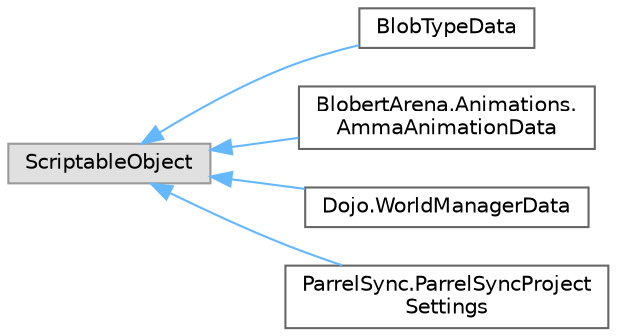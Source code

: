 digraph "Graphical Class Hierarchy"
{
 // LATEX_PDF_SIZE
  bgcolor="transparent";
  edge [fontname=Helvetica,fontsize=10,labelfontname=Helvetica,labelfontsize=10];
  node [fontname=Helvetica,fontsize=10,shape=box,height=0.2,width=0.4];
  rankdir="LR";
  Node0 [id="Node000000",label="ScriptableObject",height=0.2,width=0.4,color="grey60", fillcolor="#E0E0E0", style="filled",tooltip=" "];
  Node0 -> Node1 [id="edge288_Node000000_Node000001",dir="back",color="steelblue1",style="solid",tooltip=" "];
  Node1 [id="Node000001",label="BlobTypeData",height=0.2,width=0.4,color="grey40", fillcolor="white", style="filled",URL="$class_blob_type_data.html",tooltip=" "];
  Node0 -> Node2 [id="edge289_Node000000_Node000002",dir="back",color="steelblue1",style="solid",tooltip=" "];
  Node2 [id="Node000002",label="BlobertArena.Animations.\lAmmaAnimationData",height=0.2,width=0.4,color="grey40", fillcolor="white", style="filled",URL="$class_blobert_arena_1_1_animations_1_1_amma_animation_data.html",tooltip="Scriptable object containing all the animations of the amma fighters based on their state."];
  Node0 -> Node3 [id="edge290_Node000000_Node000003",dir="back",color="steelblue1",style="solid",tooltip=" "];
  Node3 [id="Node000003",label="Dojo.WorldManagerData",height=0.2,width=0.4,color="grey40", fillcolor="white", style="filled",URL="$class_dojo_1_1_world_manager_data.html",tooltip=" "];
  Node0 -> Node4 [id="edge291_Node000000_Node000004",dir="back",color="steelblue1",style="solid",tooltip=" "];
  Node4 [id="Node000004",label="ParrelSync.ParrelSyncProject\lSettings",height=0.2,width=0.4,color="grey40", fillcolor="white", style="filled",URL="$class_parrel_sync_1_1_parrel_sync_project_settings.html",tooltip=" "];
}
